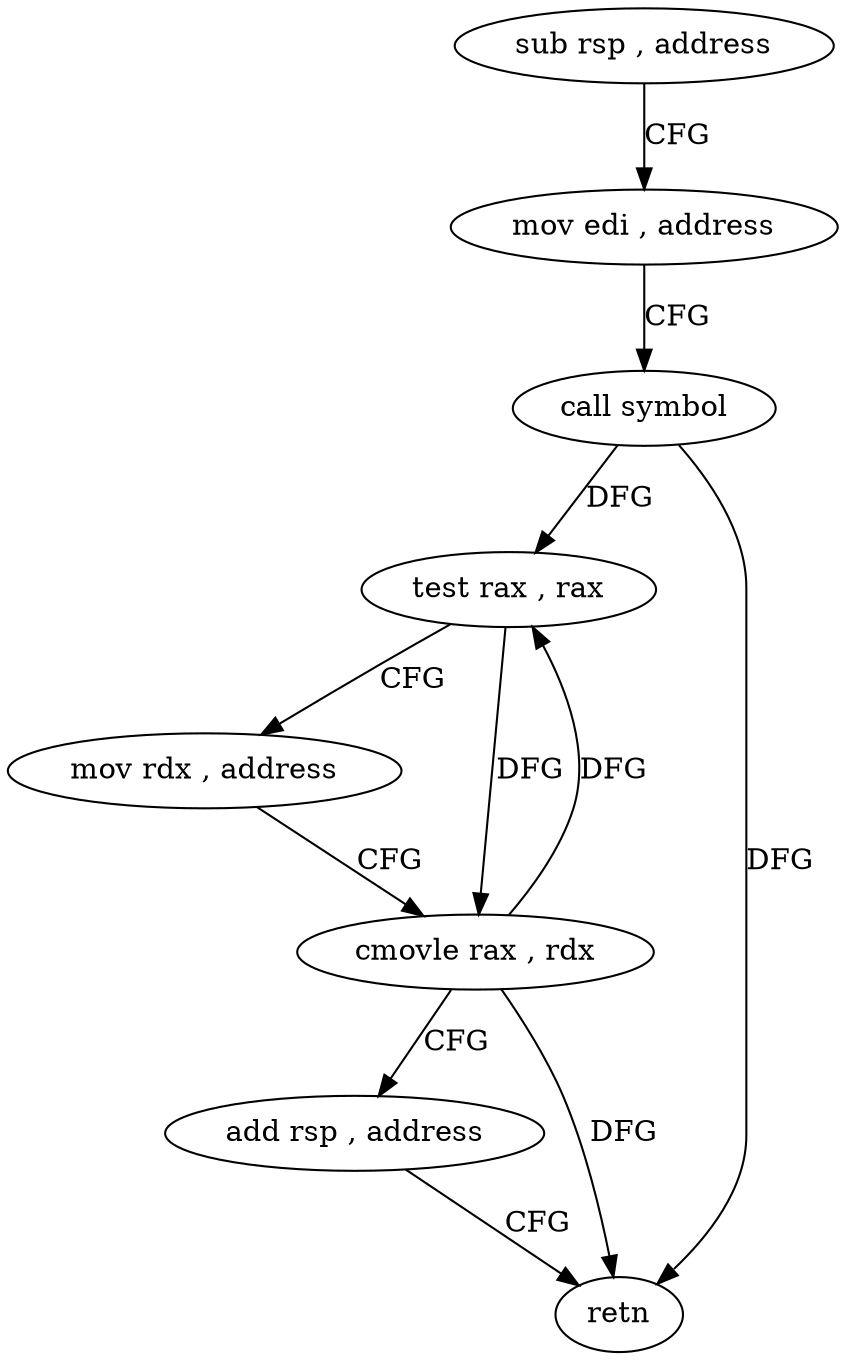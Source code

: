 digraph "func" {
"4257307" [label = "sub rsp , address" ]
"4257311" [label = "mov edi , address" ]
"4257316" [label = "call symbol" ]
"4257321" [label = "test rax , rax" ]
"4257324" [label = "mov rdx , address" ]
"4257334" [label = "cmovle rax , rdx" ]
"4257338" [label = "add rsp , address" ]
"4257342" [label = "retn" ]
"4257307" -> "4257311" [ label = "CFG" ]
"4257311" -> "4257316" [ label = "CFG" ]
"4257316" -> "4257321" [ label = "DFG" ]
"4257316" -> "4257342" [ label = "DFG" ]
"4257321" -> "4257324" [ label = "CFG" ]
"4257321" -> "4257334" [ label = "DFG" ]
"4257324" -> "4257334" [ label = "CFG" ]
"4257334" -> "4257338" [ label = "CFG" ]
"4257334" -> "4257321" [ label = "DFG" ]
"4257334" -> "4257342" [ label = "DFG" ]
"4257338" -> "4257342" [ label = "CFG" ]
}
